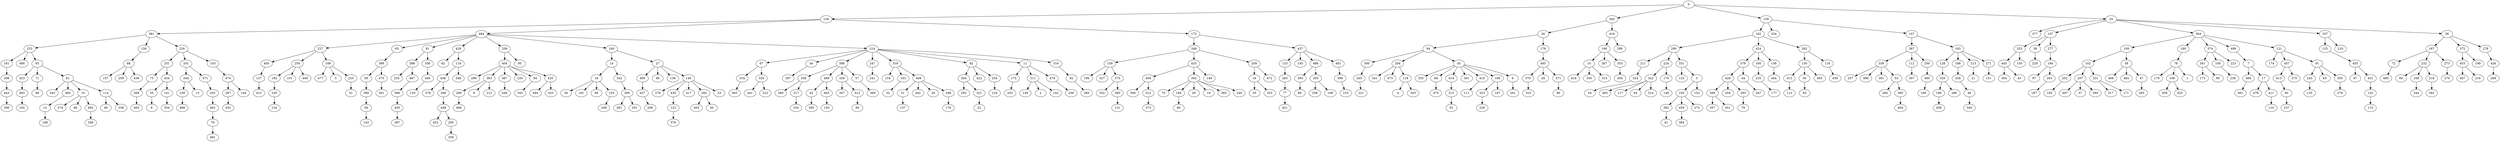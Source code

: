 digraph {
	0 [label=0]
	126 [label=126]
	302 [label=302]
	139 [label=139]
	25 [label=25]
	381 [label=381]
	484 [label=484]
	172 [label=172]
	26 [label=26]
	419 [label=419]
	162 [label=162]
	334 [label=334]
	147 [label=147]
	377 [label=377]
	107 [label=107]
	364 [label=364]
	337 [label=337]
	56 [label=56]
	233 [label=233]
	156 [label=156]
	226 [label=226]
	227 [label=227]
	65 [label=65]
	81 [label=81]
	429 [label=429]
	256 [label=256]
	240 [label=240]
	214 [label=214]
	349 [label=349]
	437 [label=437]
	94 [label=94]
	178 [label=178]
	190 [label=190]
	299 [label=299]
	290 [label=290]
	424 [label=424]
	262 [label=262]
	367 [label=367]
	183 [label=183]
	253 [label=253]
	38 [label=38]
	277 [label=277]
	109 [label=109]
	180 [label=180]
	374 [label=374]
	499 [label=499]
	121 [label=121]
	125 [label=125]
	210 [label=210]
	167 [label=167]
	372 [label=372]
	278 [label=278]
	161 [label=161]
	490 [label=490]
	93 [label=93]
	88 [label=88]
	251 [label=251]
	201 [label=201]
	103 [label=103]
	405 [label=405]
	250 [label=250]
	189 [label=189]
	389 [label=389]
	388 [label=388]
	356 [label=356]
	62 [label=62]
	119 [label=119]
	404 [label=404]
	95 [label=95]
	14 [label=14]
	27 [label=27]
	67 [label=67]
	34 [label=34]
	386 [label=386]
	247 [label=247]
	318 [label=318]
	82 [label=82]
	11 [label=11]
	316 [label=316]
	159 [label=159]
	435 [label=435]
	209 [label=209]
	133 [label=133]
	145 [label=145]
	486 [label=486]
	481 [label=481]
	300 [label=300]
	294 [label=294]
	45 [label=45]
	485 [label=485]
	10 [label=10]
	267 [label=267]
	353 [label=353]
	211 [label=211]
	224 [label=224]
	331 [label=331]
	379 [label=379]
	160 [label=160]
	158 [label=158]
	130 [label=130]
	116 [label=116]
	339 [label=339]
	112 [label=112]
	200 [label=200]
	128 [label=128]
	188 [label=188]
	213 [label=213]
	271 [label=271]
	445 [label=445]
	150 [label=150]
	229 [label=229]
	194 [label=194]
	102 [label=102]
	39 [label=39]
	78 [label=78]
	361 [label=361]
	100 [label=100]
	223 [label=223]
	7 [label=7]
	174 [label=174]
	457 [label=457]
	91 [label=91]
	455 [label=455]
	72 [label=72]
	232 [label=232]
	273 [label=273]
	453 [label=453]
	199 [label=199]
	426 [label=426]
	288 [label=288]
	423 [label=423]
	71 [label=71]
	61 [label=61]
	157 [label=157]
	259 [label=259]
	436 [label=436]
	73 [label=73]
	434 [label=434]
	344 [label=344]
	471 [label=471]
	474 [label=474]
	127 [label=127]
	182 [label=182]
	101 [label=101]
	449 [label=449]
	477 [label=477]
	5 [label=5]
	225 [label=225]
	59 [label=59]
	470 [label=470]
	255 [label=255]
	467 [label=467]
	440 [label=440]
	438 [label=438]
	348 [label=348]
	296 [label=296]
	363 [label=363]
	487 [label=487]
	220 [label=220]
	84 [label=84]
	420 [label=420]
	18 [label=18]
	342 [label=342]
	400 [label=400]
	48 [label=48]
	136 [label=136]
	146 [label=146]
	319 [label=319]
	326 [label=326]
	397 [label=397]
	358 [label=358]
	489 [label=489]
	329 [label=329]
	57 [label=57]
	241 [label=241]
	154 [label=154]
	163 [label=163]
	408 [label=408]
	264 [label=264]
	422 [label=422]
	254 [label=254]
	175 [label=175]
	311 [label=311]
	479 [label=479]
	92 [label=92]
	196 [label=196]
	327 [label=327]
	375 [label=375]
	409 [label=409]
	392 [label=392]
	149 [label=149]
	16 [label=16]
	472 [label=472]
	283 [label=283]
	393 [label=393]
	205 [label=205]
	398 [label=398]
	265 [label=265]
	341 [label=341]
	473 [label=473]
	118 [label=118]
	335 [label=335]
	68 [label=68]
	414 [label=414]
	301 [label=301]
	410 [label=410]
	166 [label=166]
	6 [label=6]
	370 [label=370]
	28 [label=28]
	371 [label=371]
	416 [label=416]
	350 [label=350]
	315 [label=315]
	456 [label=456]
	324 [label=324]
	322 [label=322]
	170 [label=170]
	123 [label=123]
	3 [label=3]
	428 [label=428]
	44 [label=44]
	235 [label=235]
	444 [label=444]
	313 [label=313]
	30 [label=30]
	465 [label=465]
	439 [label=439]
	257 [label=257]
	496 [label=496]
	391 [label=391]
	53 [label=53]
	307 [label=307]
	495 [label=495]
	320 [label=320]
	328 [label=328]
	21 [label=21]
	151 [label=151]
	304 [label=304]
	43 [label=43]
	97 [label=97]
	263 [label=263]
	252 [label=252]
	297 [label=297]
	231 [label=231]
	468 [label=468]
	482 [label=482]
	47 [label=47]
	179 [label=179]
	106 [label=106]
	1 [label=1]
	173 [label=173]
	99 [label=99]
	239 [label=239]
	466 [label=466]
	17 [label=17]
	413 [label=413]
	275 [label=275]
	243 [label=243]
	63 [label=63]
	355 [label=355]
	87 [label=87]
	431 [label=431]
	480 [label=480]
	60 [label=60]
	168 [label=168]
	218 [label=218]
	270 [label=270]
	407 [label=407]
	216 [label=216]
	268 [label=268]
	443 [label=443]
	493 [label=493]
	98 [label=98]
	343 [label=343]
	460 [label=460]
	15 [label=15]
	114 [label=114]
	368 [label=368]
	55 [label=55]
	141 [label=141]
	238 [label=238]
	13 [label=13]
	202 [label=202]
	287 [label=287]
	144 [label=144]
	415 [label=415]
	230 [label=230]
	51 [label=51]
	399 [label=399]
	401 [label=401]
	396 [label=396]
	129 [label=129]
	378 [label=378]
	266 [label=266]
	289 [label=289]
	9 [label=9]
	212 [label=212]
	446 [label=446]
	345 [label=345]
	494 [label=494]
	433 [label=433]
	36 [label=36]
	181 [label=181]
	66 [label=66]
	155 [label=155]
	306 [label=306]
	427 [label=427]
	276 [label=276]
	430 [label=430]
	417 [label=417]
	282 [label=282]
	23 [label=23]
	365 [label=365]
	441 [label=441]
	222 [label=222]
	260 [label=260]
	217 [label=217]
	42 [label=42]
	463 [label=463]
	347 [label=347]
	412 [label=412]
	369 [label=369]
	32 [label=32]
	31 [label=31]
	442 [label=442]
	29 [label=29]
	298 [label=298]
	292 [label=292]
	321 [label=321]
	134 [label=134]
	203 [label=203]
	140 [label=140]
	2 [label=2]
	142 [label=142]
	206 [label=206]
	360 [label=360]
	352 [label=352]
	280 [label=280]
	308 [label=308]
	312 [label=312]
	70 [label=70]
	184 [label=184]
	20 [label=20]
	19 [label=19]
	383 [label=383]
	249 [label=249]
	35 [label=35]
	325 [label=325]
	77 [label=77]
	69 [label=69]
	258 [label=258]
	108 [label=108]
	153 [label=153]
	221 [label=221]
	4 [label=4]
	303 [label=303]
	475 [label=475]
	215 [label=215]
	111 [label=111]
	323 [label=323]
	197 [label=197]
	261 [label=261]
	310 [label=310]
	96 [label=96]
	54 [label=54]
	483 [label=483]
	117 [label=117]
	64 [label=64]
	314 [label=314]
	148 [label=148]
	105 [label=105]
	152 [label=152]
	269 [label=269]
	204 [label=204]
	293 [label=293]
	447 [label=447]
	177 [label=177]
	113 [label=113]
	83 [label=83]
	284 [label=284]
	385 [label=385]
	169 [label=169]
	186 [label=186]
	286 [label=286]
	46 [label=46]
	187 [label=187]
	185 [label=185]
	497 [label=497]
	37 [label=37]
	394 [label=394]
	317 [label=317]
	171 [label=171]
	285 [label=285]
	309 [label=309]
	425 [label=425]
	461 [label=461]
	478 [label=478]
	411 [label=411]
	40 [label=40]
	135 [label=135]
	279 [label=279]
	132 [label=132]
	244 [label=244]
	362 [label=362]
	390 [label=390]
	192 [label=192]
	12 [label=12]
	274 [label=274]
	86 [label=86]
	492 [label=492]
	49 [label=49]
	338 [label=338]
	403 [label=403]
	8 [label=8]
	354 [label=354]
	498 [label=498]
	462 [label=462]
	432 [label=432]
	124 [label=124]
	58 [label=58]
	450 [label=450]
	448 [label=448]
	469 [label=469]
	248 [label=248]
	281 [label=281]
	291 [label=291]
	208 [label=208]
	122 [label=122]
	402 [label=402]
	50 [label=50]
	234 [label=234]
	395 [label=395]
	193 [label=193]
	90 [label=90]
	137 [label=137]
	176 [label=176]
	22 [label=22]
	131 [label=131]
	373 [label=373]
	80 [label=80]
	421 [label=421]
	52 [label=52]
	228 [label=228]
	382 [label=382]
	459 [label=459]
	272 [label=272]
	357 [label=357]
	451 [label=451]
	79 [label=79]
	464 [label=464]
	458 [label=458]
	340 [label=340]
	110 [label=110]
	237 [label=237]
	115 [label=115]
	198 [label=198]
	346 [label=346]
	76 [label=76]
	143 [label=143]
	387 [label=387]
	452 [label=452]
	295 [label=295]
	376 [label=376]
	41 [label=41]
	384 [label=384]
	491 [label=491]
	359 [label=359]
	0 -> 126
	0 -> 302
	0 -> 139
	0 -> 25
	126 -> 381
	126 -> 484
	126 -> 172
	302 -> 26
	302 -> 419
	139 -> 162
	139 -> 334
	139 -> 147
	25 -> 377
	25 -> 107
	25 -> 364
	25 -> 337
	25 -> 56
	381 -> 233
	381 -> 156
	381 -> 226
	484 -> 227
	484 -> 65
	484 -> 81
	484 -> 429
	484 -> 256
	484 -> 240
	484 -> 214
	172 -> 349
	172 -> 437
	26 -> 94
	26 -> 178
	419 -> 190
	419 -> 299
	162 -> 290
	162 -> 424
	162 -> 262
	147 -> 367
	147 -> 183
	107 -> 253
	107 -> 38
	107 -> 277
	364 -> 109
	364 -> 180
	364 -> 374
	364 -> 499
	364 -> 121
	337 -> 125
	337 -> 210
	56 -> 167
	56 -> 372
	56 -> 278
	233 -> 161
	233 -> 490
	233 -> 93
	156 -> 88
	226 -> 251
	226 -> 201
	226 -> 103
	227 -> 405
	227 -> 250
	227 -> 189
	65 -> 389
	81 -> 388
	81 -> 356
	429 -> 62
	429 -> 119
	256 -> 404
	256 -> 95
	240 -> 14
	240 -> 27
	214 -> 67
	214 -> 34
	214 -> 386
	214 -> 247
	214 -> 318
	214 -> 82
	214 -> 11
	214 -> 316
	349 -> 159
	349 -> 435
	349 -> 209
	437 -> 133
	437 -> 145
	437 -> 486
	437 -> 481
	94 -> 300
	94 -> 294
	94 -> 45
	178 -> 485
	190 -> 10
	190 -> 267
	190 -> 353
	290 -> 211
	290 -> 224
	290 -> 331
	424 -> 379
	424 -> 160
	424 -> 158
	262 -> 130
	262 -> 116
	367 -> 339
	367 -> 112
	367 -> 200
	183 -> 128
	183 -> 188
	183 -> 213
	183 -> 271
	253 -> 445
	253 -> 150
	38 -> 229
	277 -> 194
	109 -> 102
	109 -> 39
	180 -> 78
	374 -> 361
	374 -> 100
	374 -> 223
	499 -> 7
	121 -> 174
	121 -> 457
	121 -> 91
	125 -> 455
	167 -> 72
	167 -> 232
	167 -> 273
	372 -> 453
	372 -> 199
	278 -> 426
	161 -> 288
	93 -> 423
	93 -> 71
	93 -> 61
	88 -> 157
	88 -> 259
	88 -> 436
	251 -> 73
	251 -> 434
	201 -> 344
	201 -> 471
	103 -> 474
	405 -> 127
	250 -> 182
	250 -> 101
	250 -> 449
	189 -> 477
	189 -> 5
	189 -> 225
	389 -> 59
	389 -> 470
	388 -> 255
	388 -> 467
	356 -> 440
	119 -> 438
	119 -> 348
	404 -> 296
	404 -> 363
	404 -> 487
	404 -> 220
	404 -> 84
	404 -> 420
	14 -> 18
	14 -> 342
	27 -> 400
	27 -> 48
	27 -> 136
	27 -> 146
	67 -> 319
	67 -> 326
	34 -> 397
	386 -> 358
	386 -> 489
	386 -> 329
	386 -> 57
	247 -> 241
	318 -> 154
	318 -> 163
	318 -> 408
	82 -> 264
	82 -> 422
	82 -> 254
	11 -> 175
	11 -> 311
	11 -> 479
	316 -> 92
	159 -> 196
	159 -> 327
	159 -> 375
	435 -> 409
	435 -> 392
	435 -> 149
	209 -> 16
	209 -> 472
	133 -> 283
	486 -> 393
	486 -> 205
	481 -> 398
	300 -> 265
	294 -> 341
	294 -> 473
	294 -> 118
	45 -> 335
	45 -> 68
	45 -> 414
	45 -> 301
	45 -> 410
	45 -> 166
	45 -> 6
	485 -> 370
	485 -> 28
	485 -> 371
	10 -> 416
	10 -> 350
	10 -> 315
	353 -> 456
	211 -> 324
	224 -> 322
	224 -> 170
	331 -> 123
	331 -> 3
	379 -> 428
	379 -> 44
	160 -> 235
	158 -> 444
	130 -> 313
	130 -> 30
	130 -> 465
	116 -> 439
	339 -> 257
	339 -> 496
	339 -> 391
	339 -> 53
	112 -> 307
	200 -> 495
	128 -> 320
	188 -> 328
	213 -> 21
	271 -> 151
	445 -> 304
	445 -> 43
	194 -> 97
	194 -> 263
	102 -> 252
	102 -> 297
	102 -> 231
	39 -> 468
	39 -> 482
	39 -> 47
	78 -> 179
	78 -> 106
	78 -> 1
	361 -> 173
	361 -> 99
	100 -> 239
	7 -> 466
	7 -> 17
	457 -> 413
	457 -> 275
	91 -> 243
	91 -> 63
	91 -> 355
	455 -> 87
	455 -> 431
	72 -> 480
	232 -> 60
	232 -> 168
	232 -> 218
	273 -> 270
	453 -> 407
	453 -> 216
	426 -> 268
	288 -> 443
	423 -> 493
	71 -> 98
	61 -> 343
	61 -> 460
	61 -> 15
	61 -> 114
	73 -> 368
	434 -> 55
	434 -> 141
	344 -> 238
	344 -> 13
	471 -> 202
	474 -> 287
	474 -> 144
	127 -> 415
	182 -> 230
	225 -> 51
	59 -> 399
	470 -> 401
	467 -> 396
	440 -> 129
	438 -> 378
	438 -> 266
	363 -> 289
	363 -> 9
	363 -> 212
	487 -> 446
	84 -> 345
	420 -> 494
	420 -> 433
	18 -> 36
	18 -> 181
	18 -> 66
	18 -> 155
	342 -> 306
	400 -> 427
	146 -> 276
	146 -> 430
	146 -> 417
	146 -> 282
	146 -> 23
	319 -> 365
	326 -> 441
	326 -> 222
	358 -> 260
	358 -> 217
	489 -> 42
	489 -> 463
	329 -> 347
	329 -> 412
	57 -> 369
	163 -> 32
	408 -> 31
	408 -> 442
	408 -> 29
	408 -> 298
	264 -> 292
	264 -> 321
	254 -> 134
	175 -> 203
	311 -> 140
	311 -> 2
	311 -> 142
	479 -> 206
	92 -> 360
	375 -> 352
	375 -> 280
	409 -> 308
	409 -> 312
	392 -> 70
	392 -> 184
	392 -> 20
	392 -> 19
	392 -> 383
	392 -> 249
	16 -> 35
	16 -> 325
	283 -> 77
	393 -> 69
	205 -> 258
	205 -> 108
	398 -> 153
	265 -> 221
	118 -> 4
	118 -> 303
	68 -> 475
	414 -> 215
	410 -> 111
	166 -> 323
	166 -> 197
	6 -> 261
	370 -> 310
	371 -> 96
	324 -> 54
	322 -> 483
	322 -> 117
	322 -> 64
	322 -> 314
	170 -> 148
	3 -> 105
	3 -> 152
	428 -> 269
	428 -> 204
	428 -> 293
	44 -> 447
	235 -> 177
	313 -> 113
	30 -> 83
	53 -> 284
	53 -> 385
	495 -> 169
	320 -> 186
	320 -> 286
	328 -> 46
	263 -> 187
	252 -> 185
	297 -> 497
	297 -> 37
	297 -> 394
	231 -> 317
	231 -> 171
	47 -> 285
	106 -> 309
	106 -> 425
	466 -> 461
	17 -> 478
	17 -> 411
	413 -> 40
	243 -> 135
	355 -> 279
	431 -> 132
	168 -> 244
	218 -> 362
	443 -> 390
	493 -> 192
	460 -> 12
	15 -> 274
	15 -> 86
	15 -> 492
	114 -> 49
	114 -> 338
	368 -> 403
	55 -> 8
	141 -> 354
	238 -> 498
	202 -> 462
	287 -> 432
	230 -> 124
	399 -> 58
	396 -> 450
	266 -> 448
	289 -> 469
	155 -> 248
	306 -> 281
	306 -> 291
	427 -> 208
	430 -> 122
	282 -> 402
	282 -> 50
	217 -> 234
	42 -> 395
	463 -> 193
	412 -> 90
	31 -> 137
	298 -> 176
	321 -> 22
	280 -> 131
	312 -> 373
	184 -> 80
	77 -> 421
	215 -> 52
	323 -> 228
	105 -> 382
	105 -> 459
	105 -> 272
	269 -> 357
	269 -> 451
	293 -> 79
	385 -> 464
	186 -> 458
	46 -> 340
	411 -> 110
	40 -> 237
	132 -> 115
	12 -> 198
	492 -> 346
	462 -> 76
	58 -> 143
	450 -> 387
	448 -> 452
	448 -> 295
	122 -> 376
	382 -> 41
	459 -> 384
	76 -> 491
	295 -> 359
}
